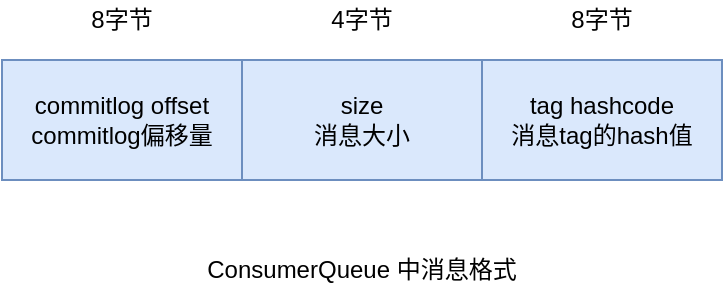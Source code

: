 <mxfile version="15.7.0" type="github">
  <diagram id="cXLemdQ3lmXAaed6vooL" name="Page-1">
    <mxGraphModel dx="946" dy="536" grid="1" gridSize="10" guides="1" tooltips="1" connect="1" arrows="1" fold="1" page="1" pageScale="1" pageWidth="827" pageHeight="1169" math="0" shadow="0">
      <root>
        <mxCell id="0" />
        <mxCell id="1" parent="0" />
        <mxCell id="YwbbB_GByJz_Xk3Io2EC-1" value="commitlog offset&lt;br&gt;commitlog偏移量" style="rounded=0;whiteSpace=wrap;html=1;fillColor=#dae8fc;strokeColor=#6c8ebf;" parent="1" vertex="1">
          <mxGeometry x="140" y="140" width="120" height="60" as="geometry" />
        </mxCell>
        <mxCell id="YwbbB_GByJz_Xk3Io2EC-2" value="size&lt;br&gt;消息大小" style="rounded=0;whiteSpace=wrap;html=1;fillColor=#dae8fc;strokeColor=#6c8ebf;" parent="1" vertex="1">
          <mxGeometry x="260" y="140" width="120" height="60" as="geometry" />
        </mxCell>
        <mxCell id="YwbbB_GByJz_Xk3Io2EC-3" value="tag hashcode&lt;br&gt;消息tag的hash值" style="rounded=0;whiteSpace=wrap;html=1;fillColor=#dae8fc;strokeColor=#6c8ebf;" parent="1" vertex="1">
          <mxGeometry x="380" y="140" width="120" height="60" as="geometry" />
        </mxCell>
        <mxCell id="pcUxNSp1fQ4EVRf79VDk-6" value="8字节" style="text;html=1;strokeColor=none;fillColor=none;align=center;verticalAlign=middle;whiteSpace=wrap;rounded=0;" parent="1" vertex="1">
          <mxGeometry x="180" y="110" width="40" height="20" as="geometry" />
        </mxCell>
        <mxCell id="pcUxNSp1fQ4EVRf79VDk-8" value="4字节" style="text;html=1;strokeColor=none;fillColor=none;align=center;verticalAlign=middle;whiteSpace=wrap;rounded=0;" parent="1" vertex="1">
          <mxGeometry x="300" y="110" width="40" height="20" as="geometry" />
        </mxCell>
        <mxCell id="pcUxNSp1fQ4EVRf79VDk-9" value="8字节" style="text;html=1;strokeColor=none;fillColor=none;align=center;verticalAlign=middle;whiteSpace=wrap;rounded=0;" parent="1" vertex="1">
          <mxGeometry x="420" y="110" width="40" height="20" as="geometry" />
        </mxCell>
        <mxCell id="BnzXuGeZIpVFxI7LrSy_-1" value="&lt;span style=&quot;text-align: left&quot;&gt;ConsumerQueue&lt;/span&gt;&lt;span style=&quot;text-align: left&quot;&gt;&amp;nbsp;中消息格式&lt;/span&gt;" style="text;html=1;strokeColor=none;fillColor=none;align=center;verticalAlign=middle;whiteSpace=wrap;rounded=0;" parent="1" vertex="1">
          <mxGeometry x="230" y="240" width="180" height="10" as="geometry" />
        </mxCell>
      </root>
    </mxGraphModel>
  </diagram>
</mxfile>
